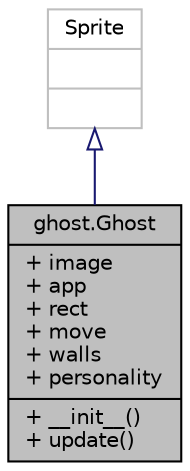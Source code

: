digraph "ghost.Ghost"
{
 // LATEX_PDF_SIZE
  edge [fontname="Helvetica",fontsize="10",labelfontname="Helvetica",labelfontsize="10"];
  node [fontname="Helvetica",fontsize="10",shape=record];
  Node1 [label="{ghost.Ghost\n|+ image\l+ app\l+ rect\l+ move\l+ walls\l+ personality\l|+ __init__()\l+ update()\l}",height=0.2,width=0.4,color="black", fillcolor="grey75", style="filled", fontcolor="black",tooltip=" "];
  Node2 -> Node1 [dir="back",color="midnightblue",fontsize="10",style="solid",arrowtail="onormal",fontname="Helvetica"];
  Node2 [label="{Sprite\n||}",height=0.2,width=0.4,color="grey75", fillcolor="white", style="filled",tooltip=" "];
}
